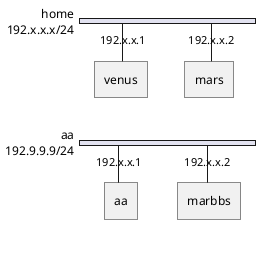@startuml
nwdiag {
  network home {
      address = "192.x.x.x/24"

      venus [address = "192.x.x.1"];
      mars [address = "192.x.x.2"];
  }
  network aa {
      address = "192.9.9.9/24"

      aa [address = "192.x.x.1"];
      marbbs [address = "192.x.x.2"];
  }
}
@enduml
